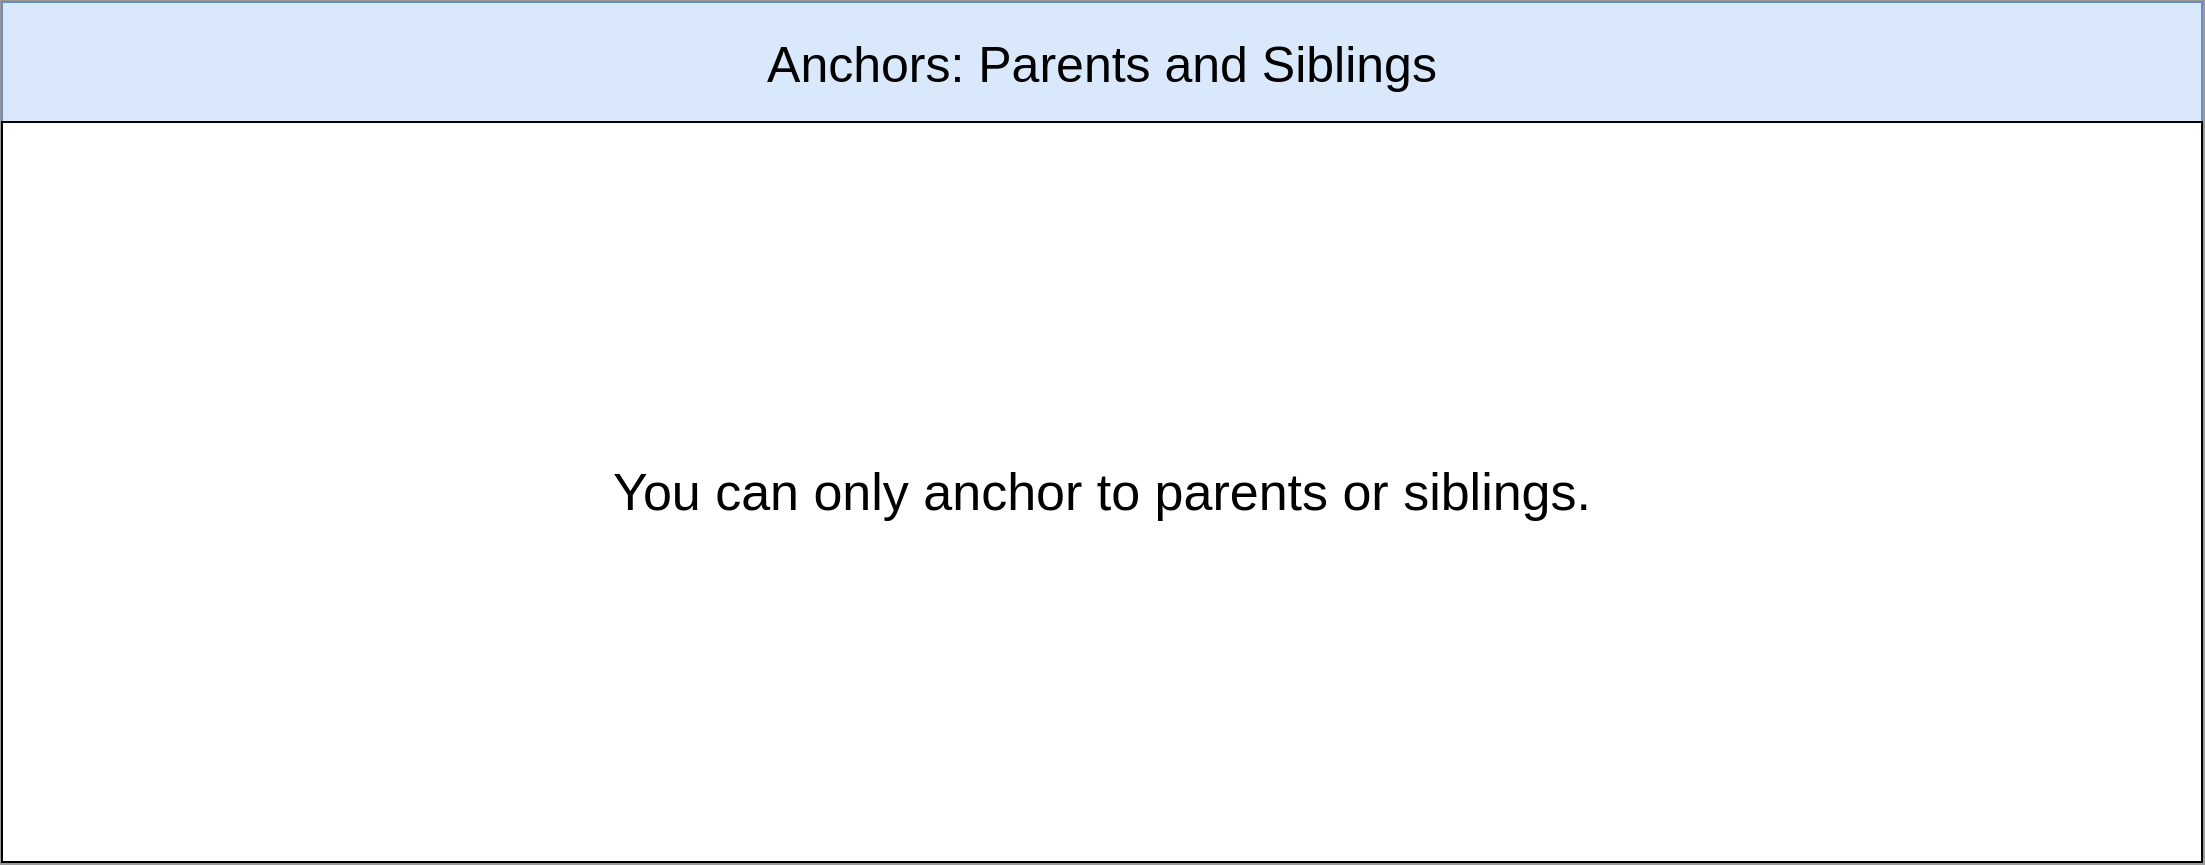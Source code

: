 <mxfile version="21.2.8" type="device">
  <diagram name="Page-1" id="2XWkQP5S-hDbL94sL5Vg">
    <mxGraphModel dx="2058" dy="1180" grid="1" gridSize="10" guides="1" tooltips="1" connect="1" arrows="1" fold="1" page="1" pageScale="1" pageWidth="3300" pageHeight="4681" background="#999999" math="0" shadow="0">
      <root>
        <mxCell id="0" />
        <mxCell id="1" parent="0" />
        <mxCell id="APLwThIm-aDqV8bCMrbt-1" value="Anchors: Parents and Siblings" style="rounded=0;whiteSpace=wrap;html=1;fontSize=25;fillColor=#dae8fc;strokeColor=#6c8ebf;" parent="1" vertex="1">
          <mxGeometry x="1180" y="220" width="1100" height="60" as="geometry" />
        </mxCell>
        <mxCell id="yKicOyD0DiHDHv-tFPDr-1" value="You can only anchor to parents or siblings." style="rounded=0;whiteSpace=wrap;html=1;fontSize=26;" vertex="1" parent="1">
          <mxGeometry x="1180" y="280" width="1100" height="370" as="geometry" />
        </mxCell>
      </root>
    </mxGraphModel>
  </diagram>
</mxfile>
